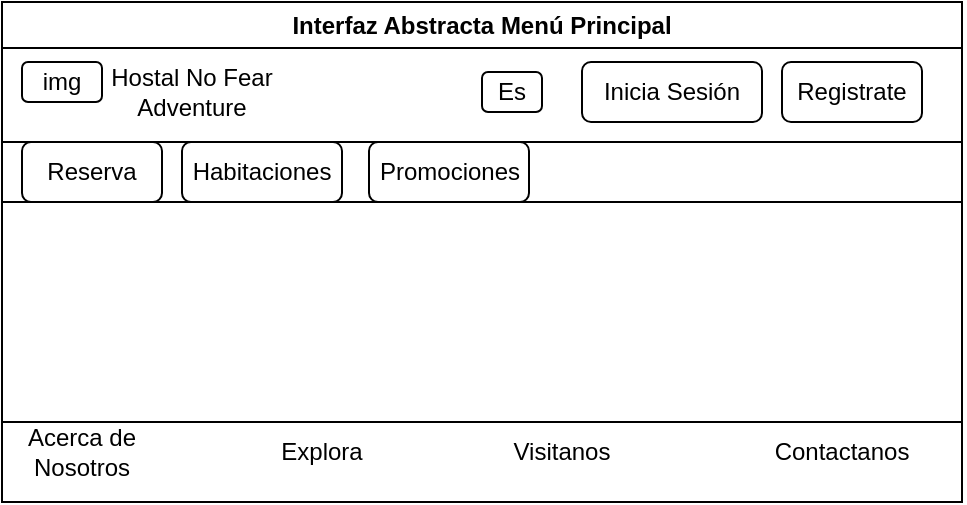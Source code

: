 <mxfile version="24.7.17">
  <diagram name="Página-1" id="DZLtTpUJ8UyFGv1l7qiw">
    <mxGraphModel dx="954" dy="647" grid="1" gridSize="10" guides="1" tooltips="1" connect="1" arrows="1" fold="1" page="1" pageScale="1" pageWidth="827" pageHeight="1169" math="0" shadow="0">
      <root>
        <mxCell id="0" />
        <mxCell id="1" parent="0" />
        <mxCell id="7oE44yD66bmKO6GS3iMy-1" value="Interfaz Abstracta Menú Principal" style="swimlane;whiteSpace=wrap;html=1;" vertex="1" parent="1">
          <mxGeometry x="40" y="40" width="480" height="250" as="geometry" />
        </mxCell>
        <mxCell id="7oE44yD66bmKO6GS3iMy-2" value="Acerca de Nosotros" style="text;html=1;align=center;verticalAlign=middle;whiteSpace=wrap;rounded=0;" vertex="1" parent="7oE44yD66bmKO6GS3iMy-1">
          <mxGeometry x="10" y="210" width="60" height="30" as="geometry" />
        </mxCell>
        <mxCell id="7oE44yD66bmKO6GS3iMy-3" value="Explora" style="text;html=1;align=center;verticalAlign=middle;whiteSpace=wrap;rounded=0;" vertex="1" parent="7oE44yD66bmKO6GS3iMy-1">
          <mxGeometry x="130" y="210" width="60" height="30" as="geometry" />
        </mxCell>
        <mxCell id="7oE44yD66bmKO6GS3iMy-4" value="Visitanos" style="text;html=1;align=center;verticalAlign=middle;whiteSpace=wrap;rounded=0;" vertex="1" parent="7oE44yD66bmKO6GS3iMy-1">
          <mxGeometry x="250" y="210" width="60" height="30" as="geometry" />
        </mxCell>
        <mxCell id="7oE44yD66bmKO6GS3iMy-5" value="Contactanos" style="text;html=1;align=center;verticalAlign=middle;whiteSpace=wrap;rounded=0;" vertex="1" parent="7oE44yD66bmKO6GS3iMy-1">
          <mxGeometry x="390" y="210" width="60" height="30" as="geometry" />
        </mxCell>
        <mxCell id="7oE44yD66bmKO6GS3iMy-6" value="Hostal No Fear Adventure" style="text;html=1;align=center;verticalAlign=middle;whiteSpace=wrap;rounded=0;" vertex="1" parent="7oE44yD66bmKO6GS3iMy-1">
          <mxGeometry x="40" y="30" width="110" height="30" as="geometry" />
        </mxCell>
        <mxCell id="7oE44yD66bmKO6GS3iMy-7" value="img" style="rounded=1;whiteSpace=wrap;html=1;" vertex="1" parent="7oE44yD66bmKO6GS3iMy-1">
          <mxGeometry x="10" y="30" width="40" height="20" as="geometry" />
        </mxCell>
        <mxCell id="7oE44yD66bmKO6GS3iMy-8" value="Es" style="rounded=1;whiteSpace=wrap;html=1;" vertex="1" parent="7oE44yD66bmKO6GS3iMy-1">
          <mxGeometry x="240" y="35" width="30" height="20" as="geometry" />
        </mxCell>
        <mxCell id="7oE44yD66bmKO6GS3iMy-9" value="Inicia Sesión" style="rounded=1;whiteSpace=wrap;html=1;" vertex="1" parent="7oE44yD66bmKO6GS3iMy-1">
          <mxGeometry x="290" y="30" width="90" height="30" as="geometry" />
        </mxCell>
        <mxCell id="7oE44yD66bmKO6GS3iMy-10" value="Registrate" style="rounded=1;whiteSpace=wrap;html=1;" vertex="1" parent="7oE44yD66bmKO6GS3iMy-1">
          <mxGeometry x="390" y="30" width="70" height="30" as="geometry" />
        </mxCell>
        <mxCell id="7oE44yD66bmKO6GS3iMy-11" value="" style="endArrow=none;html=1;rounded=0;" edge="1" parent="7oE44yD66bmKO6GS3iMy-1">
          <mxGeometry width="50" height="50" relative="1" as="geometry">
            <mxPoint y="70" as="sourcePoint" />
            <mxPoint x="480" y="70" as="targetPoint" />
          </mxGeometry>
        </mxCell>
        <mxCell id="7oE44yD66bmKO6GS3iMy-12" value="Reserva" style="rounded=1;whiteSpace=wrap;html=1;" vertex="1" parent="7oE44yD66bmKO6GS3iMy-1">
          <mxGeometry x="10" y="70" width="70" height="30" as="geometry" />
        </mxCell>
        <mxCell id="7oE44yD66bmKO6GS3iMy-13" value="Habitaciones" style="rounded=1;whiteSpace=wrap;html=1;" vertex="1" parent="7oE44yD66bmKO6GS3iMy-1">
          <mxGeometry x="90" y="70" width="80" height="30" as="geometry" />
        </mxCell>
        <mxCell id="7oE44yD66bmKO6GS3iMy-14" value="Promociones" style="rounded=1;whiteSpace=wrap;html=1;" vertex="1" parent="7oE44yD66bmKO6GS3iMy-1">
          <mxGeometry x="183.5" y="70" width="80" height="30" as="geometry" />
        </mxCell>
        <mxCell id="7oE44yD66bmKO6GS3iMy-15" value="" style="endArrow=none;html=1;rounded=0;" edge="1" parent="1">
          <mxGeometry width="50" height="50" relative="1" as="geometry">
            <mxPoint x="40" y="250" as="sourcePoint" />
            <mxPoint x="520" y="250" as="targetPoint" />
          </mxGeometry>
        </mxCell>
        <mxCell id="7oE44yD66bmKO6GS3iMy-16" value="" style="endArrow=none;html=1;rounded=0;" edge="1" parent="1">
          <mxGeometry width="50" height="50" relative="1" as="geometry">
            <mxPoint x="40" y="140" as="sourcePoint" />
            <mxPoint x="520" y="140" as="targetPoint" />
          </mxGeometry>
        </mxCell>
      </root>
    </mxGraphModel>
  </diagram>
</mxfile>
